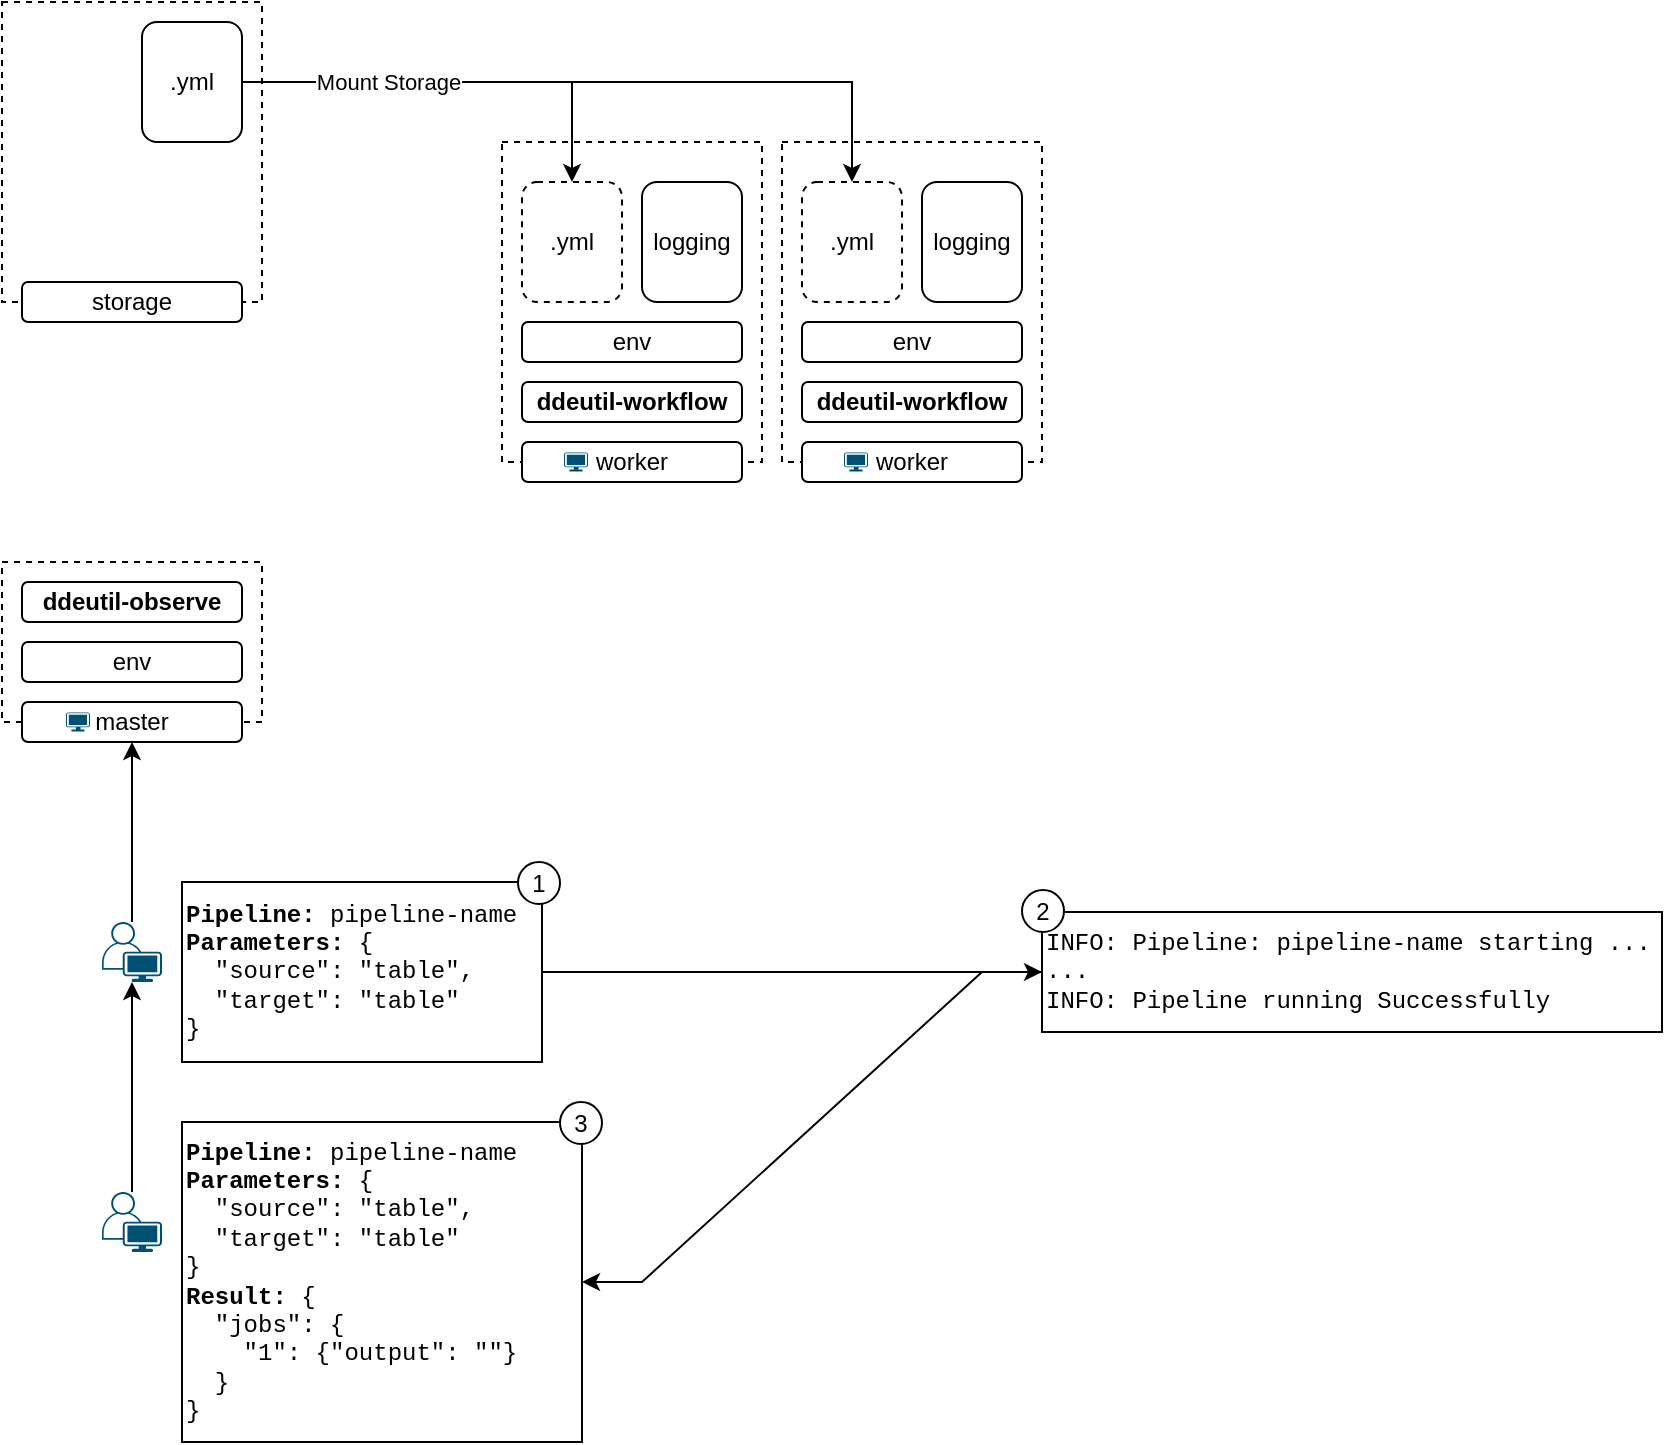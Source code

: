 <mxfile version="24.2.5" type="device" pages="2">
  <diagram id="gVzIx8jARBsxgvwt2R8q" name="component">
    <mxGraphModel dx="989" dy="582" grid="1" gridSize="10" guides="1" tooltips="1" connect="1" arrows="1" fold="1" page="1" pageScale="1" pageWidth="1100" pageHeight="850" math="0" shadow="0">
      <root>
        <mxCell id="0" />
        <mxCell id="1" parent="0" />
        <mxCell id="u820QHgsGtjj2qyK6Nab-20" value="" style="rounded=0;whiteSpace=wrap;html=1;fillColor=none;dashed=1;" vertex="1" parent="1">
          <mxGeometry x="40" y="320" width="130" height="80" as="geometry" />
        </mxCell>
        <mxCell id="u820QHgsGtjj2qyK6Nab-7" value="" style="rounded=0;whiteSpace=wrap;html=1;fillColor=none;dashed=1;" vertex="1" parent="1">
          <mxGeometry x="290" y="110" width="130" height="160" as="geometry" />
        </mxCell>
        <mxCell id="u820QHgsGtjj2qyK6Nab-3" value="ddeutil-workflow" style="rounded=1;whiteSpace=wrap;html=1;fontStyle=1" vertex="1" parent="1">
          <mxGeometry x="300" y="230" width="110" height="20" as="geometry" />
        </mxCell>
        <mxCell id="u820QHgsGtjj2qyK6Nab-4" value=".yml" style="rounded=1;whiteSpace=wrap;html=1;dashed=1;" vertex="1" parent="1">
          <mxGeometry x="300" y="130" width="50" height="60" as="geometry" />
        </mxCell>
        <mxCell id="u820QHgsGtjj2qyK6Nab-5" value="env" style="rounded=1;whiteSpace=wrap;html=1;" vertex="1" parent="1">
          <mxGeometry x="300" y="200" width="110" height="20" as="geometry" />
        </mxCell>
        <mxCell id="u820QHgsGtjj2qyK6Nab-6" value="logging" style="rounded=1;whiteSpace=wrap;html=1;" vertex="1" parent="1">
          <mxGeometry x="360" y="130" width="50" height="60" as="geometry" />
        </mxCell>
        <mxCell id="u820QHgsGtjj2qyK6Nab-8" value="worker" style="rounded=1;whiteSpace=wrap;html=1;" vertex="1" parent="1">
          <mxGeometry x="300" y="260" width="110" height="20" as="geometry" />
        </mxCell>
        <mxCell id="u820QHgsGtjj2qyK6Nab-10" value="" style="rounded=0;whiteSpace=wrap;html=1;fillColor=none;dashed=1;" vertex="1" parent="1">
          <mxGeometry x="430" y="110" width="130" height="160" as="geometry" />
        </mxCell>
        <mxCell id="u820QHgsGtjj2qyK6Nab-11" value="ddeutil-workflow" style="rounded=1;whiteSpace=wrap;html=1;fontStyle=1" vertex="1" parent="1">
          <mxGeometry x="440" y="230" width="110" height="20" as="geometry" />
        </mxCell>
        <mxCell id="u820QHgsGtjj2qyK6Nab-12" value=".yml" style="rounded=1;whiteSpace=wrap;html=1;dashed=1;" vertex="1" parent="1">
          <mxGeometry x="440" y="130" width="50" height="60" as="geometry" />
        </mxCell>
        <mxCell id="u820QHgsGtjj2qyK6Nab-13" value="env" style="rounded=1;whiteSpace=wrap;html=1;" vertex="1" parent="1">
          <mxGeometry x="440" y="200" width="110" height="20" as="geometry" />
        </mxCell>
        <mxCell id="u820QHgsGtjj2qyK6Nab-14" value="logging" style="rounded=1;whiteSpace=wrap;html=1;" vertex="1" parent="1">
          <mxGeometry x="500" y="130" width="50" height="60" as="geometry" />
        </mxCell>
        <mxCell id="u820QHgsGtjj2qyK6Nab-15" value="worker" style="rounded=1;whiteSpace=wrap;html=1;" vertex="1" parent="1">
          <mxGeometry x="440" y="260" width="110" height="20" as="geometry" />
        </mxCell>
        <mxCell id="u820QHgsGtjj2qyK6Nab-17" value="ddeutil-observe" style="rounded=1;whiteSpace=wrap;html=1;fontStyle=1" vertex="1" parent="1">
          <mxGeometry x="50" y="330" width="110" height="20" as="geometry" />
        </mxCell>
        <mxCell id="u820QHgsGtjj2qyK6Nab-18" value="env" style="rounded=1;whiteSpace=wrap;html=1;" vertex="1" parent="1">
          <mxGeometry x="50" y="360" width="110" height="20" as="geometry" />
        </mxCell>
        <mxCell id="u820QHgsGtjj2qyK6Nab-19" value="master" style="rounded=1;whiteSpace=wrap;html=1;" vertex="1" parent="1">
          <mxGeometry x="50" y="390" width="110" height="20" as="geometry" />
        </mxCell>
        <mxCell id="GvrIZpJTn1XL99jpayA--1" value="" style="rounded=0;whiteSpace=wrap;html=1;fillColor=none;dashed=1;" vertex="1" parent="1">
          <mxGeometry x="40" y="40" width="130" height="150" as="geometry" />
        </mxCell>
        <mxCell id="GvrIZpJTn1XL99jpayA--2" value="storage" style="rounded=1;whiteSpace=wrap;html=1;" vertex="1" parent="1">
          <mxGeometry x="50" y="180" width="110" height="20" as="geometry" />
        </mxCell>
        <mxCell id="GvrIZpJTn1XL99jpayA--4" style="edgeStyle=orthogonalEdgeStyle;rounded=0;orthogonalLoop=1;jettySize=auto;html=1;entryX=0.5;entryY=0;entryDx=0;entryDy=0;" edge="1" parent="1" source="GvrIZpJTn1XL99jpayA--3" target="u820QHgsGtjj2qyK6Nab-4">
          <mxGeometry relative="1" as="geometry" />
        </mxCell>
        <mxCell id="GvrIZpJTn1XL99jpayA--5" style="edgeStyle=orthogonalEdgeStyle;rounded=0;orthogonalLoop=1;jettySize=auto;html=1;entryX=0.5;entryY=0;entryDx=0;entryDy=0;" edge="1" parent="1" source="GvrIZpJTn1XL99jpayA--3" target="u820QHgsGtjj2qyK6Nab-12">
          <mxGeometry relative="1" as="geometry" />
        </mxCell>
        <mxCell id="GvrIZpJTn1XL99jpayA--6" value="Mount Storage" style="edgeLabel;html=1;align=center;verticalAlign=middle;resizable=0;points=[];" vertex="1" connectable="0" parent="GvrIZpJTn1XL99jpayA--5">
          <mxGeometry x="-0.59" relative="1" as="geometry">
            <mxPoint as="offset" />
          </mxGeometry>
        </mxCell>
        <mxCell id="GvrIZpJTn1XL99jpayA--3" value=".yml" style="rounded=1;whiteSpace=wrap;html=1;" vertex="1" parent="1">
          <mxGeometry x="110" y="50" width="50" height="60" as="geometry" />
        </mxCell>
        <mxCell id="X7Lst_QtJIFDGv7ZMCjE-3" style="edgeStyle=orthogonalEdgeStyle;rounded=0;orthogonalLoop=1;jettySize=auto;html=1;entryX=0.5;entryY=1;entryDx=0;entryDy=0;" edge="1" parent="1" source="X7Lst_QtJIFDGv7ZMCjE-1" target="u820QHgsGtjj2qyK6Nab-19">
          <mxGeometry relative="1" as="geometry" />
        </mxCell>
        <mxCell id="X7Lst_QtJIFDGv7ZMCjE-1" value="" style="points=[[0.35,0,0],[0.98,0.51,0],[1,0.71,0],[0.67,1,0],[0,0.795,0],[0,0.65,0]];verticalLabelPosition=bottom;sketch=0;html=1;verticalAlign=top;aspect=fixed;align=center;pointerEvents=1;shape=mxgraph.cisco19.user;fillColor=#005073;strokeColor=none;" vertex="1" parent="1">
          <mxGeometry x="90" y="500" width="30" height="30" as="geometry" />
        </mxCell>
        <mxCell id="X7Lst_QtJIFDGv7ZMCjE-2" value="" style="points=[[0.03,0.03,0],[0.5,0,0],[0.97,0.03,0],[1,0.4,0],[0.97,0.745,0],[0.5,1,0],[0.03,0.745,0],[0,0.4,0]];verticalLabelPosition=bottom;sketch=0;html=1;verticalAlign=top;aspect=fixed;align=center;pointerEvents=1;shape=mxgraph.cisco19.workstation;fillColor=#005073;strokeColor=none;" vertex="1" parent="1">
          <mxGeometry x="72" y="395.2" width="12" height="9.6" as="geometry" />
        </mxCell>
        <mxCell id="X7Lst_QtJIFDGv7ZMCjE-18" style="edgeStyle=entityRelationEdgeStyle;rounded=0;orthogonalLoop=1;jettySize=auto;html=1;" edge="1" parent="1" source="X7Lst_QtJIFDGv7ZMCjE-7" target="X7Lst_QtJIFDGv7ZMCjE-10">
          <mxGeometry relative="1" as="geometry" />
        </mxCell>
        <mxCell id="X7Lst_QtJIFDGv7ZMCjE-7" value="&lt;b&gt;Pipeline:&lt;/b&gt; pipeline-name&lt;div&gt;&lt;b&gt;Parameters:&lt;/b&gt; {&lt;/div&gt;&lt;div&gt;&amp;nbsp; &quot;source&quot;: &quot;table&quot;,&lt;/div&gt;&lt;div&gt;&amp;nbsp; &quot;target&quot;: &quot;table&quot;&lt;/div&gt;&lt;div&gt;}&lt;/div&gt;" style="rounded=0;whiteSpace=wrap;html=1;align=left;fontFamily=Courier New;" vertex="1" parent="1">
          <mxGeometry x="130" y="480" width="180" height="90" as="geometry" />
        </mxCell>
        <mxCell id="X7Lst_QtJIFDGv7ZMCjE-8" value="" style="points=[[0.03,0.03,0],[0.5,0,0],[0.97,0.03,0],[1,0.4,0],[0.97,0.745,0],[0.5,1,0],[0.03,0.745,0],[0,0.4,0]];verticalLabelPosition=bottom;sketch=0;html=1;verticalAlign=top;aspect=fixed;align=center;pointerEvents=1;shape=mxgraph.cisco19.workstation;fillColor=#005073;strokeColor=none;" vertex="1" parent="1">
          <mxGeometry x="321" y="265.2" width="12" height="9.6" as="geometry" />
        </mxCell>
        <mxCell id="X7Lst_QtJIFDGv7ZMCjE-9" value="" style="points=[[0.03,0.03,0],[0.5,0,0],[0.97,0.03,0],[1,0.4,0],[0.97,0.745,0],[0.5,1,0],[0.03,0.745,0],[0,0.4,0]];verticalLabelPosition=bottom;sketch=0;html=1;verticalAlign=top;aspect=fixed;align=center;pointerEvents=1;shape=mxgraph.cisco19.workstation;fillColor=#005073;strokeColor=none;" vertex="1" parent="1">
          <mxGeometry x="461" y="265.2" width="12" height="9.6" as="geometry" />
        </mxCell>
        <mxCell id="X7Lst_QtJIFDGv7ZMCjE-19" style="edgeStyle=entityRelationEdgeStyle;rounded=0;orthogonalLoop=1;jettySize=auto;html=1;entryX=1;entryY=0.5;entryDx=0;entryDy=0;" edge="1" parent="1" source="X7Lst_QtJIFDGv7ZMCjE-10" target="X7Lst_QtJIFDGv7ZMCjE-11">
          <mxGeometry relative="1" as="geometry" />
        </mxCell>
        <mxCell id="X7Lst_QtJIFDGv7ZMCjE-10" value="&lt;span style=&quot;font-weight: normal;&quot;&gt;INFO: Pipeline: pipeline-name starting ...&lt;/span&gt;&lt;div&gt;&lt;span style=&quot;font-weight: normal;&quot;&gt;...&lt;/span&gt;&lt;/div&gt;&lt;div&gt;&lt;span style=&quot;font-weight: normal;&quot;&gt;INFO: Pipeline running Successfully&lt;/span&gt;&lt;/div&gt;" style="rounded=0;whiteSpace=wrap;html=1;align=left;fontFamily=Courier New;fontStyle=1" vertex="1" parent="1">
          <mxGeometry x="560" y="495" width="310" height="60" as="geometry" />
        </mxCell>
        <mxCell id="X7Lst_QtJIFDGv7ZMCjE-11" value="&lt;b&gt;Pipeline:&lt;/b&gt; pipeline-name&lt;div&gt;&lt;b&gt;Parameters:&lt;/b&gt; {&lt;/div&gt;&lt;div&gt;&amp;nbsp; &quot;source&quot;: &quot;table&quot;,&lt;/div&gt;&lt;div&gt;&amp;nbsp; &quot;target&quot;: &quot;table&quot;&lt;/div&gt;&lt;div&gt;}&lt;/div&gt;&lt;div&gt;&lt;b&gt;Result:&lt;/b&gt; {&lt;/div&gt;&lt;div&gt;&amp;nbsp; &quot;jobs&quot;: {&lt;/div&gt;&lt;div&gt;&amp;nbsp; &amp;nbsp; &quot;1&quot;: {&quot;output&quot;: &quot;&quot;}&lt;/div&gt;&lt;div&gt;&amp;nbsp; }&lt;br&gt;&lt;/div&gt;&lt;div&gt;}&lt;/div&gt;" style="rounded=0;whiteSpace=wrap;html=1;align=left;fontFamily=Courier New;" vertex="1" parent="1">
          <mxGeometry x="130" y="600" width="200" height="160" as="geometry" />
        </mxCell>
        <mxCell id="X7Lst_QtJIFDGv7ZMCjE-14" style="edgeStyle=orthogonalEdgeStyle;rounded=0;orthogonalLoop=1;jettySize=auto;html=1;" edge="1" parent="1" source="X7Lst_QtJIFDGv7ZMCjE-12" target="X7Lst_QtJIFDGv7ZMCjE-1">
          <mxGeometry relative="1" as="geometry" />
        </mxCell>
        <mxCell id="X7Lst_QtJIFDGv7ZMCjE-12" value="" style="points=[[0.35,0,0],[0.98,0.51,0],[1,0.71,0],[0.67,1,0],[0,0.795,0],[0,0.65,0]];verticalLabelPosition=bottom;sketch=0;html=1;verticalAlign=top;aspect=fixed;align=center;pointerEvents=1;shape=mxgraph.cisco19.user;fillColor=#005073;strokeColor=none;" vertex="1" parent="1">
          <mxGeometry x="90" y="635" width="30" height="30" as="geometry" />
        </mxCell>
        <mxCell id="X7Lst_QtJIFDGv7ZMCjE-15" value="1" style="ellipse;whiteSpace=wrap;html=1;aspect=fixed;" vertex="1" parent="1">
          <mxGeometry x="298" y="470" width="21" height="21" as="geometry" />
        </mxCell>
        <mxCell id="X7Lst_QtJIFDGv7ZMCjE-16" value="2" style="ellipse;whiteSpace=wrap;html=1;aspect=fixed;" vertex="1" parent="1">
          <mxGeometry x="550" y="484" width="21" height="21" as="geometry" />
        </mxCell>
        <mxCell id="X7Lst_QtJIFDGv7ZMCjE-17" value="3" style="ellipse;whiteSpace=wrap;html=1;aspect=fixed;" vertex="1" parent="1">
          <mxGeometry x="319" y="590" width="21" height="21" as="geometry" />
        </mxCell>
      </root>
    </mxGraphModel>
  </diagram>
  <diagram name="pipeline" id="5VYuht5FFXZqHK38vDDS">
    <mxGraphModel dx="1687" dy="993" grid="1" gridSize="10" guides="1" tooltips="1" connect="1" arrows="1" fold="1" page="1" pageScale="1" pageWidth="1100" pageHeight="850" math="0" shadow="0">
      <root>
        <mxCell id="0" />
        <mxCell id="1" parent="0" />
        <mxCell id="HmbXjYBmtYDFIw8A4R0g-24" style="edgeStyle=orthogonalEdgeStyle;rounded=0;orthogonalLoop=1;jettySize=auto;html=1;entryX=0;entryY=0.5;entryDx=0;entryDy=0;" edge="1" parent="1" source="cq3Xcx_9hLqRCdfhavKU-10" target="cq3Xcx_9hLqRCdfhavKU-17">
          <mxGeometry relative="1" as="geometry" />
        </mxCell>
        <mxCell id="cq3Xcx_9hLqRCdfhavKU-10" value="" style="shape=process;whiteSpace=wrap;html=1;backgroundOutline=1;size=0.01;fillColor=none;" vertex="1" parent="1">
          <mxGeometry x="560" y="90" width="1050" height="340" as="geometry" />
        </mxCell>
        <mxCell id="HmbXjYBmtYDFIw8A4R0g-23" style="edgeStyle=orthogonalEdgeStyle;rounded=0;orthogonalLoop=1;jettySize=auto;html=1;entryX=0;entryY=0.5;entryDx=0;entryDy=0;" edge="1" parent="1" source="cq3Xcx_9hLqRCdfhavKU-16" target="HmbXjYBmtYDFIw8A4R0g-22">
          <mxGeometry relative="1" as="geometry" />
        </mxCell>
        <mxCell id="cq3Xcx_9hLqRCdfhavKU-16" value="" style="shape=process;whiteSpace=wrap;html=1;backgroundOutline=1;size=0.017;fillColor=none;" vertex="1" parent="1">
          <mxGeometry x="940" y="130" width="590" height="280" as="geometry" />
        </mxCell>
        <mxCell id="HmbXjYBmtYDFIw8A4R0g-21" style="edgeStyle=orthogonalEdgeStyle;rounded=0;orthogonalLoop=1;jettySize=auto;html=1;entryX=0;entryY=0.5;entryDx=0;entryDy=0;" edge="1" parent="1" source="HmbXjYBmtYDFIw8A4R0g-9" target="HmbXjYBmtYDFIw8A4R0g-20">
          <mxGeometry relative="1" as="geometry" />
        </mxCell>
        <mxCell id="HmbXjYBmtYDFIw8A4R0g-9" value="" style="shape=process;whiteSpace=wrap;html=1;backgroundOutline=1;size=0.036;fillColor=none;" vertex="1" parent="1">
          <mxGeometry x="1180" y="170" width="280" height="220" as="geometry" />
        </mxCell>
        <mxCell id="cq3Xcx_9hLqRCdfhavKU-3" style="edgeStyle=orthogonalEdgeStyle;rounded=0;orthogonalLoop=1;jettySize=auto;html=1;entryX=0;entryY=0.5;entryDx=0;entryDy=0;" edge="1" parent="1" source="cq3Xcx_9hLqRCdfhavKU-1" target="cq3Xcx_9hLqRCdfhavKU-4">
          <mxGeometry relative="1" as="geometry">
            <mxPoint x="210" y="90" as="targetPoint" />
          </mxGeometry>
        </mxCell>
        <mxCell id="cq3Xcx_9hLqRCdfhavKU-1" value="S" style="ellipse;whiteSpace=wrap;html=1;aspect=fixed;" vertex="1" parent="1">
          <mxGeometry x="190" y="80" width="20" height="20" as="geometry" />
        </mxCell>
        <mxCell id="cq3Xcx_9hLqRCdfhavKU-6" style="edgeStyle=orthogonalEdgeStyle;rounded=0;orthogonalLoop=1;jettySize=auto;html=1;entryX=0;entryY=0.5;entryDx=0;entryDy=0;" edge="1" parent="1" source="cq3Xcx_9hLqRCdfhavKU-4" target="cq3Xcx_9hLqRCdfhavKU-5">
          <mxGeometry relative="1" as="geometry" />
        </mxCell>
        <mxCell id="cq3Xcx_9hLqRCdfhavKU-4" value="passing&lt;div&gt;&lt;div&gt;name, params&lt;/div&gt;&lt;/div&gt;" style="shape=parallelogram;perimeter=parallelogramPerimeter;whiteSpace=wrap;html=1;fixedSize=1;fillColor=#fff2cc;strokeColor=#d6b656;" vertex="1" parent="1">
          <mxGeometry x="230" y="70" width="120" height="40" as="geometry" />
        </mxCell>
        <mxCell id="cq3Xcx_9hLqRCdfhavKU-9" style="edgeStyle=orthogonalEdgeStyle;rounded=0;orthogonalLoop=1;jettySize=auto;html=1;" edge="1" parent="1" source="cq3Xcx_9hLqRCdfhavKU-5" target="cq3Xcx_9hLqRCdfhavKU-8">
          <mxGeometry relative="1" as="geometry" />
        </mxCell>
        <mxCell id="cq3Xcx_9hLqRCdfhavKU-5" value="Loading config data and validate key" style="rounded=0;whiteSpace=wrap;html=1;" vertex="1" parent="1">
          <mxGeometry x="370" y="70" width="120" height="40" as="geometry" />
        </mxCell>
        <mxCell id="cq3Xcx_9hLqRCdfhavKU-8" value="For job in jobs" style="shape=hexagon;perimeter=hexagonPerimeter2;whiteSpace=wrap;html=1;fixedSize=1;" vertex="1" parent="1">
          <mxGeometry x="520" y="70" width="100" height="40" as="geometry" />
        </mxCell>
        <mxCell id="cq3Xcx_9hLqRCdfhavKU-13" style="edgeStyle=orthogonalEdgeStyle;rounded=0;orthogonalLoop=1;jettySize=auto;html=1;" edge="1" parent="1" source="cq3Xcx_9hLqRCdfhavKU-11" target="cq3Xcx_9hLqRCdfhavKU-12">
          <mxGeometry relative="1" as="geometry" />
        </mxCell>
        <mxCell id="cq3Xcx_9hLqRCdfhavKU-11" value="S" style="ellipse;whiteSpace=wrap;html=1;aspect=fixed;" vertex="1" parent="1">
          <mxGeometry x="600" y="120" width="20" height="20" as="geometry" />
        </mxCell>
        <mxCell id="cq3Xcx_9hLqRCdfhavKU-15" style="edgeStyle=orthogonalEdgeStyle;rounded=0;orthogonalLoop=1;jettySize=auto;html=1;entryX=0;entryY=0.5;entryDx=0;entryDy=0;" edge="1" parent="1" source="HmbXjYBmtYDFIw8A4R0g-4" target="cq3Xcx_9hLqRCdfhavKU-14">
          <mxGeometry relative="1" as="geometry" />
        </mxCell>
        <mxCell id="cq3Xcx_9hLqRCdfhavKU-12" value="passing&lt;div&gt;&lt;div&gt;params&lt;/div&gt;&lt;/div&gt;" style="shape=parallelogram;perimeter=parallelogramPerimeter;whiteSpace=wrap;html=1;fixedSize=1;fillColor=#fff2cc;strokeColor=#d6b656;" vertex="1" parent="1">
          <mxGeometry x="650" y="110" width="90" height="40" as="geometry" />
        </mxCell>
        <mxCell id="cq3Xcx_9hLqRCdfhavKU-14" value="For matrix in matrices" style="shape=hexagon;perimeter=hexagonPerimeter2;whiteSpace=wrap;html=1;fixedSize=1;" vertex="1" parent="1">
          <mxGeometry x="900" y="105" width="100" height="50" as="geometry" />
        </mxCell>
        <mxCell id="cq3Xcx_9hLqRCdfhavKU-17" value="E" style="ellipse;whiteSpace=wrap;html=1;aspect=fixed;" vertex="1" parent="1">
          <mxGeometry x="1640" y="250" width="20" height="20" as="geometry" />
        </mxCell>
        <mxCell id="HmbXjYBmtYDFIw8A4R0g-3" style="edgeStyle=orthogonalEdgeStyle;rounded=0;orthogonalLoop=1;jettySize=auto;html=1;entryX=0;entryY=0.5;entryDx=0;entryDy=0;" edge="1" parent="1" source="HmbXjYBmtYDFIw8A4R0g-1" target="HmbXjYBmtYDFIw8A4R0g-2">
          <mxGeometry relative="1" as="geometry" />
        </mxCell>
        <mxCell id="HmbXjYBmtYDFIw8A4R0g-1" value="S" style="ellipse;whiteSpace=wrap;html=1;aspect=fixed;" vertex="1" parent="1">
          <mxGeometry x="970" y="160" width="20" height="20" as="geometry" />
        </mxCell>
        <mxCell id="HmbXjYBmtYDFIw8A4R0g-8" style="edgeStyle=orthogonalEdgeStyle;rounded=0;orthogonalLoop=1;jettySize=auto;html=1;" edge="1" parent="1" source="HmbXjYBmtYDFIw8A4R0g-2" target="HmbXjYBmtYDFIw8A4R0g-7">
          <mxGeometry relative="1" as="geometry" />
        </mxCell>
        <mxCell id="HmbXjYBmtYDFIw8A4R0g-2" value="passing&lt;div&gt;&lt;div&gt;params&lt;/div&gt;&lt;/div&gt;" style="shape=parallelogram;perimeter=parallelogramPerimeter;whiteSpace=wrap;html=1;fixedSize=1;fillColor=#fff2cc;strokeColor=#d6b656;" vertex="1" parent="1">
          <mxGeometry x="1020" y="150" width="90" height="40" as="geometry" />
        </mxCell>
        <mxCell id="HmbXjYBmtYDFIw8A4R0g-5" value="" style="edgeStyle=orthogonalEdgeStyle;rounded=0;orthogonalLoop=1;jettySize=auto;html=1;entryX=0;entryY=0.5;entryDx=0;entryDy=0;" edge="1" parent="1" source="cq3Xcx_9hLqRCdfhavKU-12" target="HmbXjYBmtYDFIw8A4R0g-4">
          <mxGeometry relative="1" as="geometry">
            <mxPoint x="730" y="130" as="sourcePoint" />
            <mxPoint x="880" y="130" as="targetPoint" />
          </mxGeometry>
        </mxCell>
        <mxCell id="HmbXjYBmtYDFIw8A4R0g-4" value="Generate Metrix values" style="rounded=0;whiteSpace=wrap;html=1;" vertex="1" parent="1">
          <mxGeometry x="770" y="110" width="100" height="40" as="geometry" />
        </mxCell>
        <mxCell id="HmbXjYBmtYDFIw8A4R0g-7" value="For stage in stages" style="shape=hexagon;perimeter=hexagonPerimeter2;whiteSpace=wrap;html=1;fixedSize=1;" vertex="1" parent="1">
          <mxGeometry x="1140" y="145" width="100" height="50" as="geometry" />
        </mxCell>
        <mxCell id="HmbXjYBmtYDFIw8A4R0g-12" style="edgeStyle=orthogonalEdgeStyle;rounded=0;orthogonalLoop=1;jettySize=auto;html=1;entryX=0;entryY=0.5;entryDx=0;entryDy=0;" edge="1" parent="1" source="HmbXjYBmtYDFIw8A4R0g-10" target="HmbXjYBmtYDFIw8A4R0g-11">
          <mxGeometry relative="1" as="geometry" />
        </mxCell>
        <mxCell id="HmbXjYBmtYDFIw8A4R0g-10" value="S" style="ellipse;whiteSpace=wrap;html=1;aspect=fixed;" vertex="1" parent="1">
          <mxGeometry x="1230" y="200" width="20" height="20" as="geometry" />
        </mxCell>
        <mxCell id="HmbXjYBmtYDFIw8A4R0g-14" style="edgeStyle=orthogonalEdgeStyle;rounded=0;orthogonalLoop=1;jettySize=auto;html=1;entryX=0.5;entryY=0;entryDx=0;entryDy=0;" edge="1" parent="1" source="HmbXjYBmtYDFIw8A4R0g-11" target="HmbXjYBmtYDFIw8A4R0g-13">
          <mxGeometry relative="1" as="geometry" />
        </mxCell>
        <mxCell id="HmbXjYBmtYDFIw8A4R0g-11" value="passing&lt;div&gt;&lt;div&gt;params&lt;/div&gt;&lt;/div&gt;" style="shape=parallelogram;perimeter=parallelogramPerimeter;whiteSpace=wrap;html=1;fixedSize=1;fillColor=#fff2cc;strokeColor=#d6b656;" vertex="1" parent="1">
          <mxGeometry x="1280" y="190" width="90" height="40" as="geometry" />
        </mxCell>
        <mxCell id="HmbXjYBmtYDFIw8A4R0g-17" style="edgeStyle=orthogonalEdgeStyle;rounded=0;orthogonalLoop=1;jettySize=auto;html=1;entryX=0.5;entryY=0;entryDx=0;entryDy=0;" edge="1" parent="1" source="HmbXjYBmtYDFIw8A4R0g-13" target="HmbXjYBmtYDFIw8A4R0g-16">
          <mxGeometry relative="1" as="geometry" />
        </mxCell>
        <mxCell id="HmbXjYBmtYDFIw8A4R0g-13" value="Stage Execution" style="rounded=0;whiteSpace=wrap;html=1;" vertex="1" parent="1">
          <mxGeometry x="1287.5" y="260" width="75" height="40" as="geometry" />
        </mxCell>
        <mxCell id="HmbXjYBmtYDFIw8A4R0g-19" style="edgeStyle=orthogonalEdgeStyle;rounded=0;orthogonalLoop=1;jettySize=auto;html=1;entryX=0;entryY=0.5;entryDx=0;entryDy=0;" edge="1" parent="1" source="HmbXjYBmtYDFIw8A4R0g-16" target="HmbXjYBmtYDFIw8A4R0g-18">
          <mxGeometry relative="1" as="geometry" />
        </mxCell>
        <mxCell id="HmbXjYBmtYDFIw8A4R0g-16" value="keeping&lt;div&gt;&lt;div&gt;result&lt;/div&gt;&lt;/div&gt;" style="shape=parallelogram;perimeter=parallelogramPerimeter;whiteSpace=wrap;html=1;fixedSize=1;fillColor=#fff2cc;strokeColor=#d6b656;" vertex="1" parent="1">
          <mxGeometry x="1280" y="330" width="90" height="40" as="geometry" />
        </mxCell>
        <mxCell id="HmbXjYBmtYDFIw8A4R0g-18" value="E" style="ellipse;whiteSpace=wrap;html=1;aspect=fixed;" vertex="1" parent="1">
          <mxGeometry x="1410" y="340" width="20" height="20" as="geometry" />
        </mxCell>
        <mxCell id="HmbXjYBmtYDFIw8A4R0g-20" value="E" style="ellipse;whiteSpace=wrap;html=1;aspect=fixed;" vertex="1" parent="1">
          <mxGeometry x="1490" y="270" width="20" height="20" as="geometry" />
        </mxCell>
        <mxCell id="HmbXjYBmtYDFIw8A4R0g-22" value="E" style="ellipse;whiteSpace=wrap;html=1;aspect=fixed;" vertex="1" parent="1">
          <mxGeometry x="1560" y="260" width="20" height="20" as="geometry" />
        </mxCell>
      </root>
    </mxGraphModel>
  </diagram>
</mxfile>
